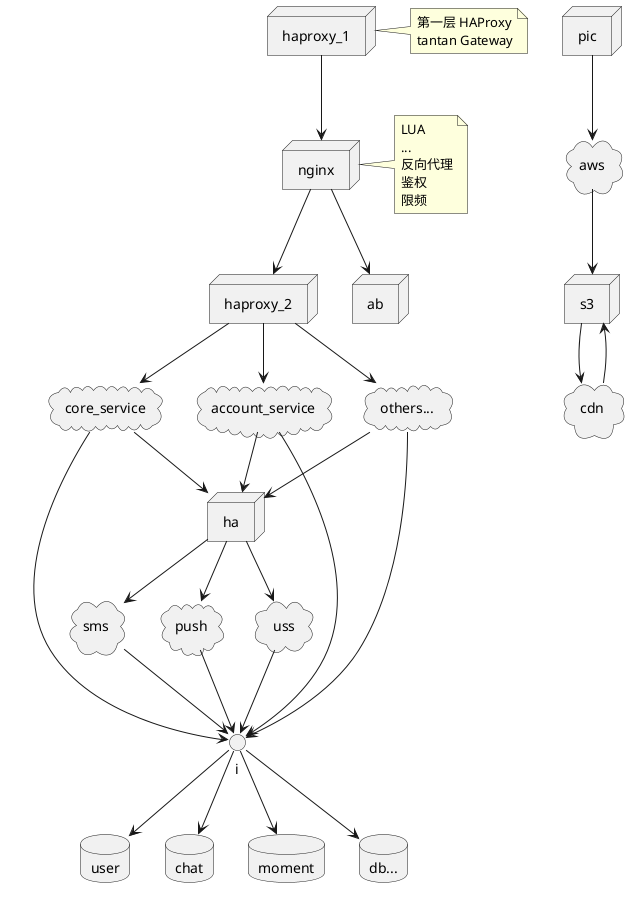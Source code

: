@startuml


node haproxy_1
note right
第一层 HAProxy
tantan Gateway
end note

node nginx
note right
LUA
...
反向代理
鉴权
限频
end note
node haproxy_2

cloud core_service
cloud account_service
cloud others...

node ha
cloud uss
cloud sms
cloud push

database user
database chat
database moment
database db...

node ab

node pic
cloud aws
node s3

cloud cdn

pic --> aws
aws --> s3
s3 --> cdn
cdn --> s3

haproxy_1 --> nginx
nginx --> haproxy_2
nginx --> ab

haproxy_2 --> core_service
haproxy_2 --> account_service
haproxy_2 --> others...

core_service --> ha
account_service --> ha
others... --> ha

ha --> uss
ha --> sms
ha --> push

core_service --> i
account_service --> i
others... --> i



uss --> i
sms --> i
push --> i

i --> user
i --> chat
i --> moment
i --> db...


@enduml